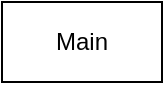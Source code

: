 <mxfile>
    <diagram id="i9IfJVfkX74uwbn16YZ_" name="Page-1">
        <mxGraphModel dx="354" dy="270" grid="1" gridSize="10" guides="1" tooltips="1" connect="1" arrows="1" fold="1" page="1" pageScale="1" pageWidth="850" pageHeight="1100" math="0" shadow="0">
            <root>
                <mxCell id="0"/>
                <mxCell id="1" parent="0"/>
                <mxCell id="2" value="Main" style="rounded=0;whiteSpace=wrap;html=1;" vertex="1" parent="1">
                    <mxGeometry x="120" y="120" width="80" height="40" as="geometry"/>
                </mxCell>
            </root>
        </mxGraphModel>
    </diagram>
</mxfile>